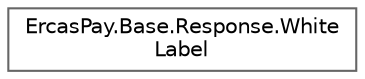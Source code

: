 digraph "Graphical Class Hierarchy"
{
 // LATEX_PDF_SIZE
  bgcolor="transparent";
  edge [fontname=Helvetica,fontsize=10,labelfontname=Helvetica,labelfontsize=10];
  node [fontname=Helvetica,fontsize=10,shape=box,height=0.2,width=0.4];
  rankdir="LR";
  Node0 [id="Node000000",label="ErcasPay.Base.Response.White\lLabel",height=0.2,width=0.4,color="grey40", fillcolor="white", style="filled",URL="$classErcasPay_1_1Base_1_1Response_1_1WhiteLabel.html",tooltip="Whitelable."];
}

